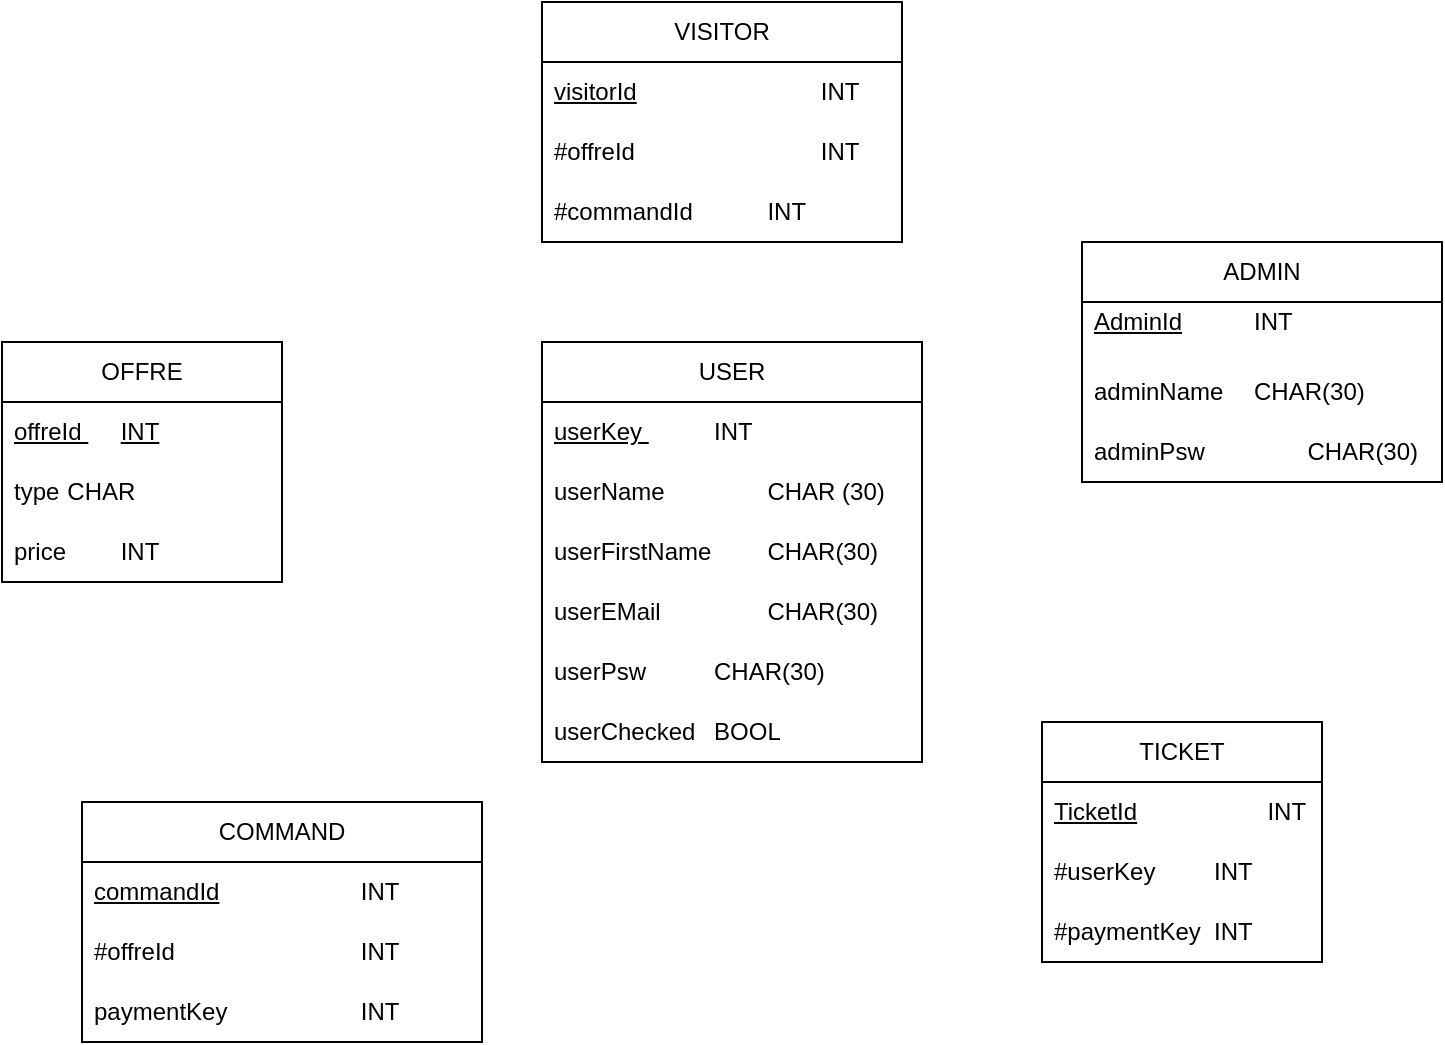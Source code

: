 <mxfile version="24.2.5" type="github">
  <diagram name="Page-1" id="2JwKhzk1J1PClhYfbeoG">
    <mxGraphModel dx="1434" dy="746" grid="1" gridSize="10" guides="1" tooltips="1" connect="1" arrows="1" fold="1" page="1" pageScale="1" pageWidth="827" pageHeight="1169" math="0" shadow="0">
      <root>
        <mxCell id="0" />
        <mxCell id="1" parent="0" />
        <mxCell id="u-pjY7AXsH__m8VhKOcE-1" value="USER" style="swimlane;fontStyle=0;childLayout=stackLayout;horizontal=1;startSize=30;horizontalStack=0;resizeParent=1;resizeParentMax=0;resizeLast=0;collapsible=1;marginBottom=0;whiteSpace=wrap;html=1;" vertex="1" parent="1">
          <mxGeometry x="340" y="330" width="190" height="210" as="geometry" />
        </mxCell>
        <mxCell id="u-pjY7AXsH__m8VhKOcE-2" value="&lt;u&gt;userKey &lt;/u&gt;&lt;span style=&quot;white-space: pre;&quot;&gt;&#x9;&lt;/span&gt;&lt;span style=&quot;white-space: pre;&quot;&gt;&#x9;&lt;/span&gt;INT&lt;u&gt;&lt;br&gt;&lt;/u&gt;" style="text;strokeColor=none;fillColor=none;align=left;verticalAlign=middle;spacingLeft=4;spacingRight=4;overflow=hidden;points=[[0,0.5],[1,0.5]];portConstraint=eastwest;rotatable=0;whiteSpace=wrap;html=1;" vertex="1" parent="u-pjY7AXsH__m8VhKOcE-1">
          <mxGeometry y="30" width="190" height="30" as="geometry" />
        </mxCell>
        <mxCell id="u-pjY7AXsH__m8VhKOcE-4" value="userName &lt;span style=&quot;white-space: pre;&quot;&gt;&#x9;&lt;/span&gt;&lt;span style=&quot;white-space: pre;&quot;&gt;&#x9;&lt;/span&gt;CHAR (30)" style="text;strokeColor=none;fillColor=none;align=left;verticalAlign=middle;spacingLeft=4;spacingRight=4;overflow=hidden;points=[[0,0.5],[1,0.5]];portConstraint=eastwest;rotatable=0;whiteSpace=wrap;html=1;" vertex="1" parent="u-pjY7AXsH__m8VhKOcE-1">
          <mxGeometry y="60" width="190" height="30" as="geometry" />
        </mxCell>
        <mxCell id="u-pjY7AXsH__m8VhKOcE-30" value="userFirstName &lt;span style=&quot;white-space: pre;&quot;&gt;&#x9;&lt;/span&gt;CHAR(30)" style="text;strokeColor=none;fillColor=none;align=left;verticalAlign=middle;spacingLeft=4;spacingRight=4;overflow=hidden;points=[[0,0.5],[1,0.5]];portConstraint=eastwest;rotatable=0;whiteSpace=wrap;html=1;" vertex="1" parent="u-pjY7AXsH__m8VhKOcE-1">
          <mxGeometry y="90" width="190" height="30" as="geometry" />
        </mxCell>
        <mxCell id="u-pjY7AXsH__m8VhKOcE-31" value="userEMail&lt;span style=&quot;white-space: pre;&quot;&gt;&#x9;&lt;/span&gt;&lt;span style=&quot;white-space: pre;&quot;&gt;&#x9;&lt;/span&gt;CHAR(30)" style="text;strokeColor=none;fillColor=none;align=left;verticalAlign=middle;spacingLeft=4;spacingRight=4;overflow=hidden;points=[[0,0.5],[1,0.5]];portConstraint=eastwest;rotatable=0;whiteSpace=wrap;html=1;" vertex="1" parent="u-pjY7AXsH__m8VhKOcE-1">
          <mxGeometry y="120" width="190" height="30" as="geometry" />
        </mxCell>
        <mxCell id="u-pjY7AXsH__m8VhKOcE-32" value="userPsw&lt;span style=&quot;white-space: pre;&quot;&gt;&#x9;&lt;/span&gt;&lt;span style=&quot;white-space: pre;&quot;&gt;&#x9;&lt;/span&gt;CHAR(30)" style="text;strokeColor=none;fillColor=none;align=left;verticalAlign=middle;spacingLeft=4;spacingRight=4;overflow=hidden;points=[[0,0.5],[1,0.5]];portConstraint=eastwest;rotatable=0;whiteSpace=wrap;html=1;" vertex="1" parent="u-pjY7AXsH__m8VhKOcE-1">
          <mxGeometry y="150" width="190" height="30" as="geometry" />
        </mxCell>
        <mxCell id="u-pjY7AXsH__m8VhKOcE-3" value="userChecked &lt;span style=&quot;white-space: pre;&quot;&gt;&#x9;&lt;/span&gt;BOOL" style="text;strokeColor=none;fillColor=none;align=left;verticalAlign=middle;spacingLeft=4;spacingRight=4;overflow=hidden;points=[[0,0.5],[1,0.5]];portConstraint=eastwest;rotatable=0;whiteSpace=wrap;html=1;" vertex="1" parent="u-pjY7AXsH__m8VhKOcE-1">
          <mxGeometry y="180" width="190" height="30" as="geometry" />
        </mxCell>
        <mxCell id="u-pjY7AXsH__m8VhKOcE-9" value="OFFRE " style="swimlane;fontStyle=0;childLayout=stackLayout;horizontal=1;startSize=30;horizontalStack=0;resizeParent=1;resizeParentMax=0;resizeLast=0;collapsible=1;marginBottom=0;whiteSpace=wrap;html=1;" vertex="1" parent="1">
          <mxGeometry x="70" y="330" width="140" height="120" as="geometry" />
        </mxCell>
        <mxCell id="u-pjY7AXsH__m8VhKOcE-10" value="&lt;u&gt;offreId&amp;nbsp;&lt;span style=&quot;white-space: pre;&quot;&gt;&#x9;&lt;/span&gt;INT &lt;/u&gt;" style="text;strokeColor=none;fillColor=none;align=left;verticalAlign=middle;spacingLeft=4;spacingRight=4;overflow=hidden;points=[[0,0.5],[1,0.5]];portConstraint=eastwest;rotatable=0;whiteSpace=wrap;html=1;" vertex="1" parent="u-pjY7AXsH__m8VhKOcE-9">
          <mxGeometry y="30" width="140" height="30" as="geometry" />
        </mxCell>
        <mxCell id="u-pjY7AXsH__m8VhKOcE-11" value="type&lt;span style=&quot;white-space: pre;&quot;&gt;&#x9;&lt;/span&gt;CHAR " style="text;strokeColor=none;fillColor=none;align=left;verticalAlign=middle;spacingLeft=4;spacingRight=4;overflow=hidden;points=[[0,0.5],[1,0.5]];portConstraint=eastwest;rotatable=0;whiteSpace=wrap;html=1;" vertex="1" parent="u-pjY7AXsH__m8VhKOcE-9">
          <mxGeometry y="60" width="140" height="30" as="geometry" />
        </mxCell>
        <mxCell id="u-pjY7AXsH__m8VhKOcE-12" value="price&lt;span style=&quot;white-space: pre;&quot;&gt;&#x9;&lt;/span&gt;INT" style="text;strokeColor=none;fillColor=none;align=left;verticalAlign=middle;spacingLeft=4;spacingRight=4;overflow=hidden;points=[[0,0.5],[1,0.5]];portConstraint=eastwest;rotatable=0;whiteSpace=wrap;html=1;" vertex="1" parent="u-pjY7AXsH__m8VhKOcE-9">
          <mxGeometry y="90" width="140" height="30" as="geometry" />
        </mxCell>
        <mxCell id="u-pjY7AXsH__m8VhKOcE-13" value="ADMIN" style="swimlane;fontStyle=0;childLayout=stackLayout;horizontal=1;startSize=30;horizontalStack=0;resizeParent=1;resizeParentMax=0;resizeLast=0;collapsible=1;marginBottom=0;whiteSpace=wrap;html=1;" vertex="1" parent="1">
          <mxGeometry x="610" y="280" width="180" height="120" as="geometry" />
        </mxCell>
        <mxCell id="u-pjY7AXsH__m8VhKOcE-14" value="&lt;u&gt;AdminId&lt;/u&gt;&lt;span style=&quot;white-space: pre;&quot;&gt;&#x9;&lt;/span&gt;&lt;span style=&quot;white-space: pre;&quot;&gt;&#x9;&lt;/span&gt;INT &lt;span style=&quot;white-space: pre;&quot;&gt;&#x9;&lt;/span&gt;&lt;span style=&quot;white-space: pre;&quot;&gt;&#x9;&lt;/span&gt;&lt;span style=&quot;white-space: pre;&quot;&gt;&#x9;&lt;/span&gt;&lt;span style=&quot;white-space: pre;&quot;&gt;&#x9;&lt;/span&gt;&lt;span style=&quot;white-space: pre;&quot;&gt;&#x9;&lt;/span&gt;" style="text;strokeColor=none;fillColor=none;align=left;verticalAlign=middle;spacingLeft=4;spacingRight=4;overflow=hidden;points=[[0,0.5],[1,0.5]];portConstraint=eastwest;rotatable=0;whiteSpace=wrap;html=1;" vertex="1" parent="u-pjY7AXsH__m8VhKOcE-13">
          <mxGeometry y="30" width="180" height="30" as="geometry" />
        </mxCell>
        <mxCell id="u-pjY7AXsH__m8VhKOcE-15" value="adminName&lt;span style=&quot;white-space: pre;&quot;&gt;&#x9;&lt;/span&gt;CHAR(30)" style="text;strokeColor=none;fillColor=none;align=left;verticalAlign=middle;spacingLeft=4;spacingRight=4;overflow=hidden;points=[[0,0.5],[1,0.5]];portConstraint=eastwest;rotatable=0;whiteSpace=wrap;html=1;" vertex="1" parent="u-pjY7AXsH__m8VhKOcE-13">
          <mxGeometry y="60" width="180" height="30" as="geometry" />
        </mxCell>
        <mxCell id="u-pjY7AXsH__m8VhKOcE-16" value="adminPsw&lt;span style=&quot;white-space: pre;&quot;&gt;&#x9;&lt;/span&gt;&lt;span style=&quot;white-space: pre;&quot;&gt;&#x9;&lt;/span&gt;CHAR(30)" style="text;strokeColor=none;fillColor=none;align=left;verticalAlign=middle;spacingLeft=4;spacingRight=4;overflow=hidden;points=[[0,0.5],[1,0.5]];portConstraint=eastwest;rotatable=0;whiteSpace=wrap;html=1;" vertex="1" parent="u-pjY7AXsH__m8VhKOcE-13">
          <mxGeometry y="90" width="180" height="30" as="geometry" />
        </mxCell>
        <mxCell id="u-pjY7AXsH__m8VhKOcE-17" value="VISITOR" style="swimlane;fontStyle=0;childLayout=stackLayout;horizontal=1;startSize=30;horizontalStack=0;resizeParent=1;resizeParentMax=0;resizeLast=0;collapsible=1;marginBottom=0;whiteSpace=wrap;html=1;" vertex="1" parent="1">
          <mxGeometry x="340" y="160" width="180" height="120" as="geometry" />
        </mxCell>
        <mxCell id="u-pjY7AXsH__m8VhKOcE-18" value="&lt;u&gt;visitorId&lt;span style=&quot;white-space: pre;&quot;&gt;&#x9;&lt;/span&gt;&lt;/u&gt;&lt;span style=&quot;white-space: pre;&quot;&gt;&lt;/span&gt;&lt;span style=&quot;white-space: pre;&quot;&gt;&#x9;&lt;/span&gt;&lt;span style=&quot;white-space: pre;&quot;&gt;&#x9;&lt;span style=&quot;white-space: pre;&quot;&gt;&#x9;&lt;/span&gt;&lt;/span&gt;INT" style="text;strokeColor=none;fillColor=none;align=left;verticalAlign=middle;spacingLeft=4;spacingRight=4;overflow=hidden;points=[[0,0.5],[1,0.5]];portConstraint=eastwest;rotatable=0;whiteSpace=wrap;html=1;" vertex="1" parent="u-pjY7AXsH__m8VhKOcE-17">
          <mxGeometry y="30" width="180" height="30" as="geometry" />
        </mxCell>
        <mxCell id="u-pjY7AXsH__m8VhKOcE-19" value="#offreId&lt;span style=&quot;white-space: pre;&quot;&gt;&#x9;&lt;/span&gt;&lt;span style=&quot;white-space: pre;&quot;&gt;&#x9;&lt;/span&gt;&lt;span style=&quot;white-space: pre;&quot;&gt;&#x9;&lt;span style=&quot;white-space: pre;&quot;&gt;&#x9;&lt;/span&gt;&lt;/span&gt;INT" style="text;strokeColor=none;fillColor=none;align=left;verticalAlign=middle;spacingLeft=4;spacingRight=4;overflow=hidden;points=[[0,0.5],[1,0.5]];portConstraint=eastwest;rotatable=0;whiteSpace=wrap;html=1;" vertex="1" parent="u-pjY7AXsH__m8VhKOcE-17">
          <mxGeometry y="60" width="180" height="30" as="geometry" />
        </mxCell>
        <mxCell id="u-pjY7AXsH__m8VhKOcE-20" value="#commandId&lt;span style=&quot;white-space: pre;&quot;&gt;&#x9;&lt;/span&gt;&lt;span style=&quot;white-space: pre;&quot;&gt;&#x9;&lt;/span&gt;INT" style="text;strokeColor=none;fillColor=none;align=left;verticalAlign=middle;spacingLeft=4;spacingRight=4;overflow=hidden;points=[[0,0.5],[1,0.5]];portConstraint=eastwest;rotatable=0;whiteSpace=wrap;html=1;" vertex="1" parent="u-pjY7AXsH__m8VhKOcE-17">
          <mxGeometry y="90" width="180" height="30" as="geometry" />
        </mxCell>
        <mxCell id="u-pjY7AXsH__m8VhKOcE-21" value="COMMAND" style="swimlane;fontStyle=0;childLayout=stackLayout;horizontal=1;startSize=30;horizontalStack=0;resizeParent=1;resizeParentMax=0;resizeLast=0;collapsible=1;marginBottom=0;whiteSpace=wrap;html=1;" vertex="1" parent="1">
          <mxGeometry x="110" y="560" width="200" height="120" as="geometry" />
        </mxCell>
        <mxCell id="u-pjY7AXsH__m8VhKOcE-22" value="&lt;u&gt;commandId&lt;/u&gt;&lt;span style=&quot;white-space: pre;&quot;&gt;&#x9;&lt;/span&gt;&lt;span style=&quot;white-space: pre;&quot;&gt;&#x9;&lt;/span&gt;&lt;span style=&quot;white-space: pre;&quot;&gt;&#x9;&lt;/span&gt;INT" style="text;strokeColor=none;fillColor=none;align=left;verticalAlign=middle;spacingLeft=4;spacingRight=4;overflow=hidden;points=[[0,0.5],[1,0.5]];portConstraint=eastwest;rotatable=0;whiteSpace=wrap;html=1;" vertex="1" parent="u-pjY7AXsH__m8VhKOcE-21">
          <mxGeometry y="30" width="200" height="30" as="geometry" />
        </mxCell>
        <mxCell id="u-pjY7AXsH__m8VhKOcE-23" value="#offreId&lt;span style=&quot;white-space: pre;&quot;&gt;&#x9;&lt;/span&gt;&lt;span style=&quot;white-space: pre;&quot;&gt;&#x9;&lt;/span&gt;&lt;span style=&quot;white-space: pre;&quot;&gt;&#x9;&lt;/span&gt;&lt;span style=&quot;white-space: pre;&quot;&gt;&#x9;&lt;/span&gt;INT" style="text;strokeColor=none;fillColor=none;align=left;verticalAlign=middle;spacingLeft=4;spacingRight=4;overflow=hidden;points=[[0,0.5],[1,0.5]];portConstraint=eastwest;rotatable=0;whiteSpace=wrap;html=1;" vertex="1" parent="u-pjY7AXsH__m8VhKOcE-21">
          <mxGeometry y="60" width="200" height="30" as="geometry" />
        </mxCell>
        <mxCell id="u-pjY7AXsH__m8VhKOcE-24" value="paymentKey&lt;span style=&quot;white-space: pre;&quot;&gt;&#x9;&lt;/span&gt;&lt;span style=&quot;white-space: pre;&quot;&gt;&#x9;&lt;/span&gt;&lt;span style=&quot;white-space: pre;&quot;&gt;&#x9;&lt;/span&gt;INT" style="text;strokeColor=none;fillColor=none;align=left;verticalAlign=middle;spacingLeft=4;spacingRight=4;overflow=hidden;points=[[0,0.5],[1,0.5]];portConstraint=eastwest;rotatable=0;whiteSpace=wrap;html=1;" vertex="1" parent="u-pjY7AXsH__m8VhKOcE-21">
          <mxGeometry y="90" width="200" height="30" as="geometry" />
        </mxCell>
        <mxCell id="u-pjY7AXsH__m8VhKOcE-25" value="TICKET" style="swimlane;fontStyle=0;childLayout=stackLayout;horizontal=1;startSize=30;horizontalStack=0;resizeParent=1;resizeParentMax=0;resizeLast=0;collapsible=1;marginBottom=0;whiteSpace=wrap;html=1;" vertex="1" parent="1">
          <mxGeometry x="590" y="520" width="140" height="120" as="geometry" />
        </mxCell>
        <mxCell id="u-pjY7AXsH__m8VhKOcE-26" value="&lt;u&gt;TicketId&lt;/u&gt;&lt;span style=&quot;white-space: pre;&quot;&gt;&#x9;&lt;/span&gt;&lt;span style=&quot;white-space: pre;&quot;&gt;&#x9;&lt;span style=&quot;white-space: pre;&quot;&gt;&#x9;&lt;/span&gt;&lt;/span&gt;INT" style="text;strokeColor=none;fillColor=none;align=left;verticalAlign=middle;spacingLeft=4;spacingRight=4;overflow=hidden;points=[[0,0.5],[1,0.5]];portConstraint=eastwest;rotatable=0;whiteSpace=wrap;html=1;" vertex="1" parent="u-pjY7AXsH__m8VhKOcE-25">
          <mxGeometry y="30" width="140" height="30" as="geometry" />
        </mxCell>
        <mxCell id="u-pjY7AXsH__m8VhKOcE-27" value="#userKey&lt;span style=&quot;white-space: pre;&quot;&gt;&#x9;&lt;span style=&quot;white-space: pre;&quot;&gt;&#x9;&lt;/span&gt;&lt;/span&gt;INT" style="text;strokeColor=none;fillColor=none;align=left;verticalAlign=middle;spacingLeft=4;spacingRight=4;overflow=hidden;points=[[0,0.5],[1,0.5]];portConstraint=eastwest;rotatable=0;whiteSpace=wrap;html=1;" vertex="1" parent="u-pjY7AXsH__m8VhKOcE-25">
          <mxGeometry y="60" width="140" height="30" as="geometry" />
        </mxCell>
        <mxCell id="u-pjY7AXsH__m8VhKOcE-28" value="#paymentKey&lt;span style=&quot;white-space: pre;&quot;&gt;&#x9;&lt;/span&gt;INT" style="text;strokeColor=none;fillColor=none;align=left;verticalAlign=middle;spacingLeft=4;spacingRight=4;overflow=hidden;points=[[0,0.5],[1,0.5]];portConstraint=eastwest;rotatable=0;whiteSpace=wrap;html=1;" vertex="1" parent="u-pjY7AXsH__m8VhKOcE-25">
          <mxGeometry y="90" width="140" height="30" as="geometry" />
        </mxCell>
      </root>
    </mxGraphModel>
  </diagram>
</mxfile>
